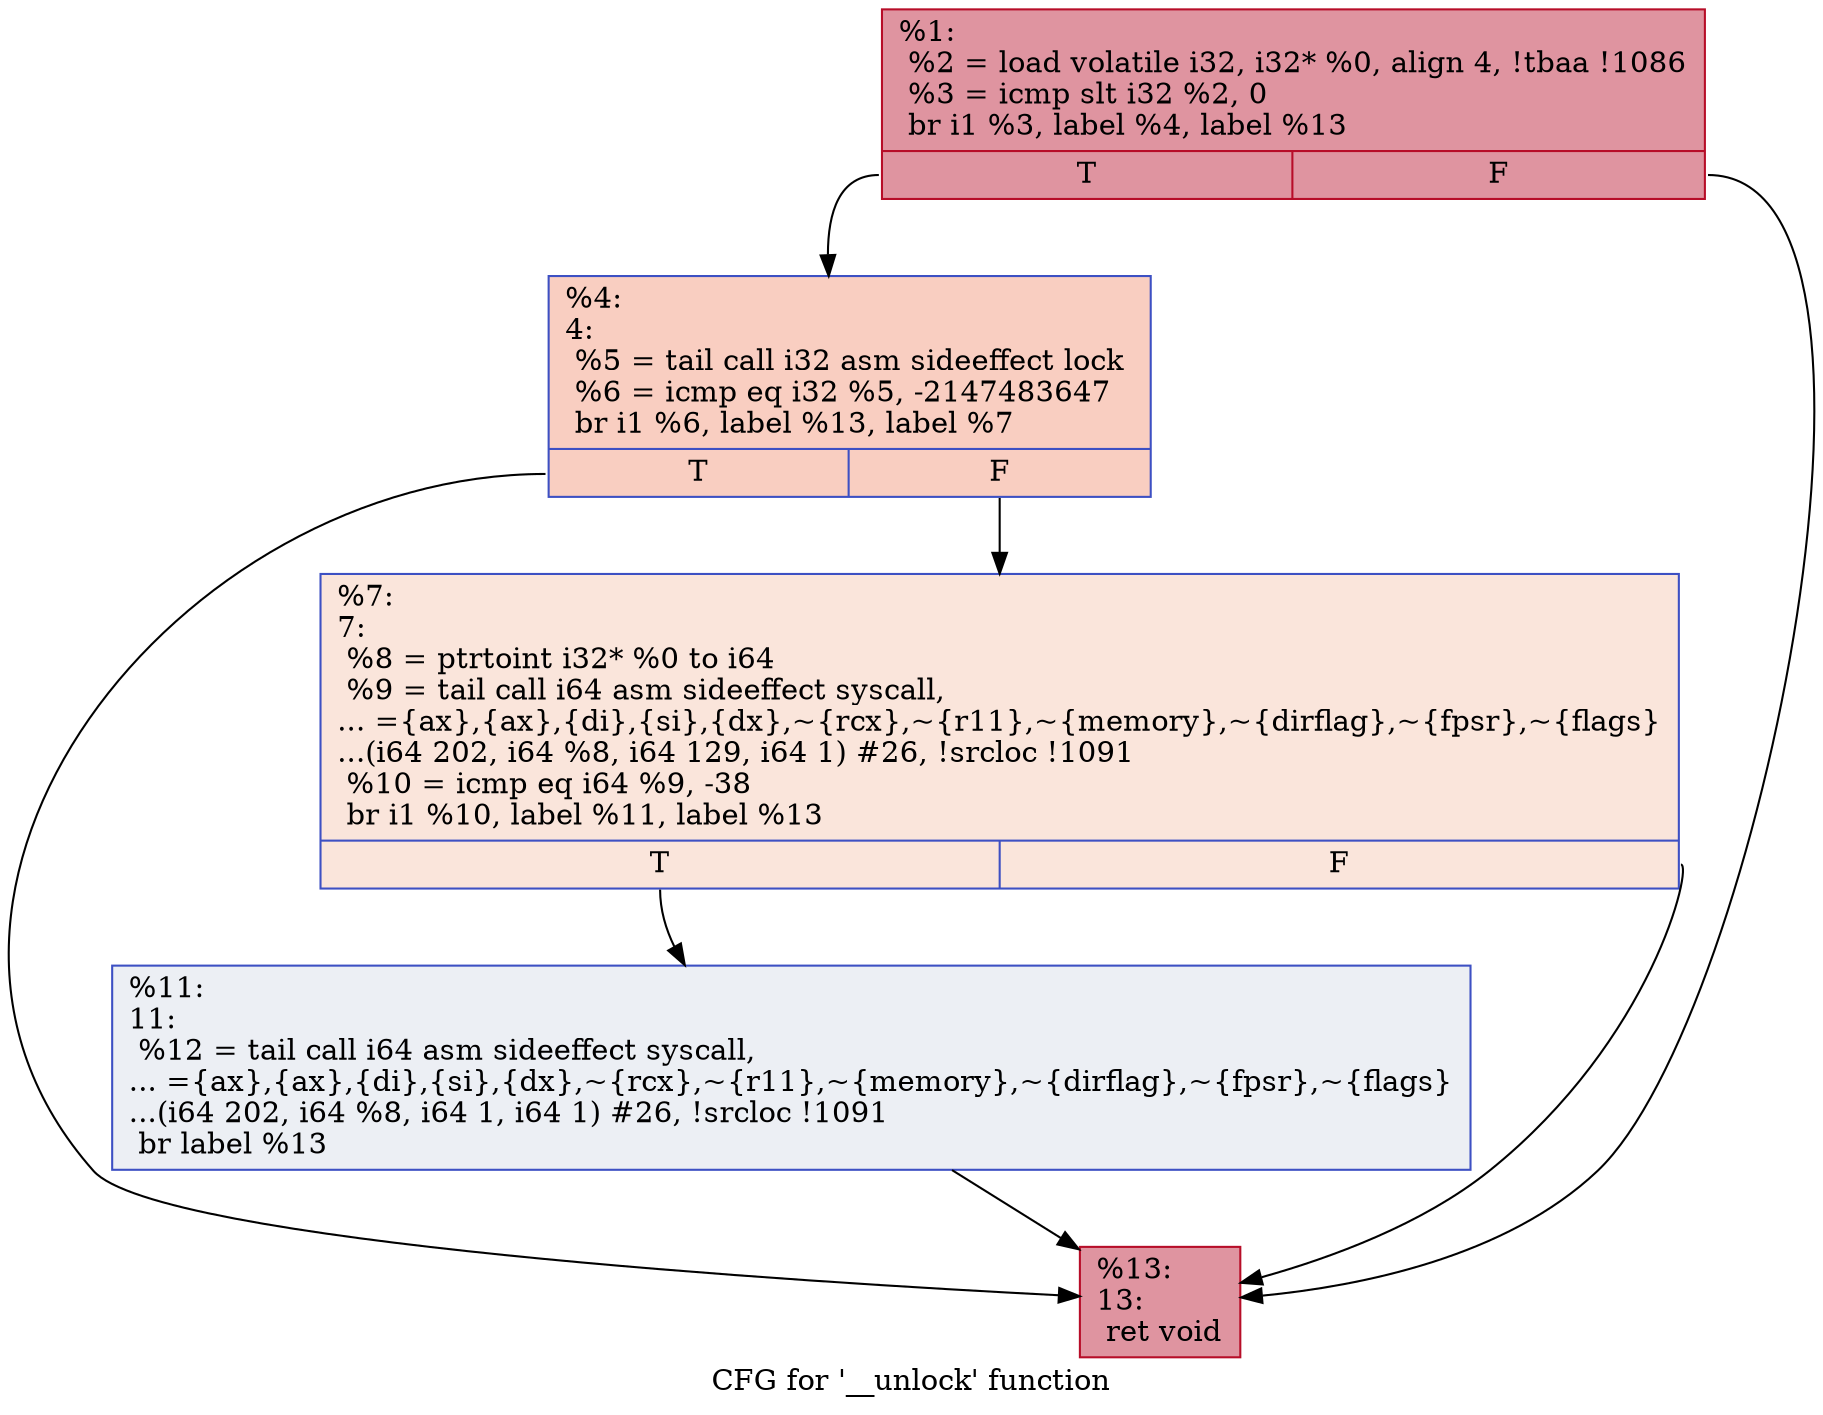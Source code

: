 digraph "CFG for '__unlock' function" {
	label="CFG for '__unlock' function";

	Node0x2414770 [shape=record,color="#b70d28ff", style=filled, fillcolor="#b70d2870",label="{%1:\l  %2 = load volatile i32, i32* %0, align 4, !tbaa !1086\l  %3 = icmp slt i32 %2, 0\l  br i1 %3, label %4, label %13\l|{<s0>T|<s1>F}}"];
	Node0x2414770:s0 -> Node0x24147c0;
	Node0x2414770:s1 -> Node0x24148b0;
	Node0x24147c0 [shape=record,color="#3d50c3ff", style=filled, fillcolor="#f2907270",label="{%4:\l4:                                                \l  %5 = tail call i32 asm sideeffect lock \l  %6 = icmp eq i32 %5, -2147483647\l  br i1 %6, label %13, label %7\l|{<s0>T|<s1>F}}"];
	Node0x24147c0:s0 -> Node0x24148b0;
	Node0x24147c0:s1 -> Node0x2414810;
	Node0x2414810 [shape=record,color="#3d50c3ff", style=filled, fillcolor="#f4c5ad70",label="{%7:\l7:                                                \l  %8 = ptrtoint i32* %0 to i64\l  %9 = tail call i64 asm sideeffect syscall,\l... =\{ax\},\{ax\},\{di\},\{si\},\{dx\},~\{rcx\},~\{r11\},~\{memory\},~\{dirflag\},~\{fpsr\},~\{flags\}\l...(i64 202, i64 %8, i64 129, i64 1) #26, !srcloc !1091\l  %10 = icmp eq i64 %9, -38\l  br i1 %10, label %11, label %13\l|{<s0>T|<s1>F}}"];
	Node0x2414810:s0 -> Node0x2414860;
	Node0x2414810:s1 -> Node0x24148b0;
	Node0x2414860 [shape=record,color="#3d50c3ff", style=filled, fillcolor="#d4dbe670",label="{%11:\l11:                                               \l  %12 = tail call i64 asm sideeffect syscall,\l... =\{ax\},\{ax\},\{di\},\{si\},\{dx\},~\{rcx\},~\{r11\},~\{memory\},~\{dirflag\},~\{fpsr\},~\{flags\}\l...(i64 202, i64 %8, i64 1, i64 1) #26, !srcloc !1091\l  br label %13\l}"];
	Node0x2414860 -> Node0x24148b0;
	Node0x24148b0 [shape=record,color="#b70d28ff", style=filled, fillcolor="#b70d2870",label="{%13:\l13:                                               \l  ret void\l}"];
}
